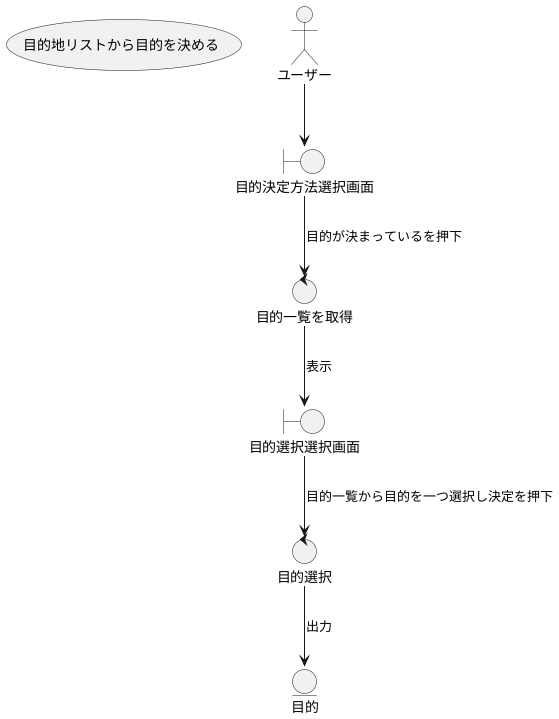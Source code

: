 @startuml

usecase 目的地リストから目的を決める

actor ユーザー

boundary 目的決定方法選択画面
boundary 目的選択選択画面

control 目的一覧を取得
control 目的選択

entity 目的

ユーザー --> 目的決定方法選択画面
目的決定方法選択画面 --> 目的一覧を取得 : 目的が決まっているを押下
目的一覧を取得 --> 目的選択選択画面 : 表示
目的選択選択画面 --> 目的選択 : 目的一覧から目的を一つ選択し決定を押下
目的選択 --> 目的 : 出力

@enduml